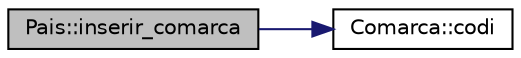 digraph "Pais::inserir_comarca"
{
  edge [fontname="Helvetica",fontsize="10",labelfontname="Helvetica",labelfontsize="10"];
  node [fontname="Helvetica",fontsize="10",shape=record];
  rankdir="LR";
  Node1 [label="Pais::inserir_comarca",height=0.2,width=0.4,color="black", fillcolor="grey75", style="filled", fontcolor="black"];
  Node1 -> Node2 [color="midnightblue",fontsize="10",style="solid",fontname="Helvetica"];
  Node2 [label="Comarca::codi",height=0.2,width=0.4,color="black", fillcolor="white", style="filled",URL="$class_comarca.html#a7f262f705d6421711c1d24312755fb66"];
}
